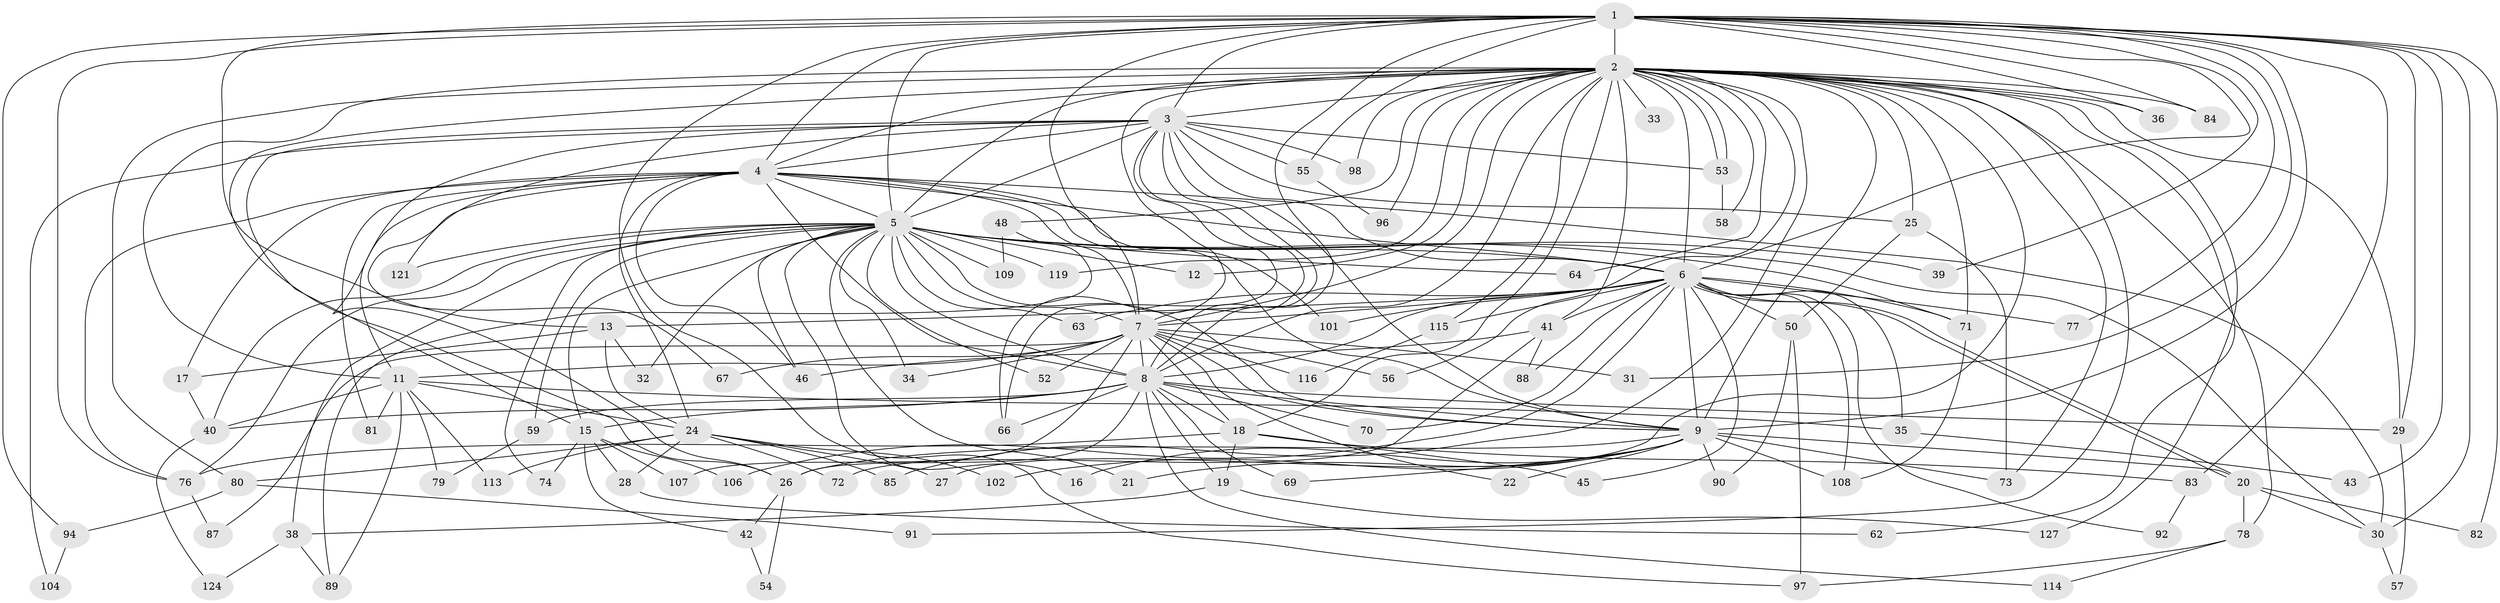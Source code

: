 // Generated by graph-tools (version 1.1) at 2025/23/03/03/25 07:23:42]
// undirected, 97 vertices, 232 edges
graph export_dot {
graph [start="1"]
  node [color=gray90,style=filled];
  1 [super="+123"];
  2 [super="+10"];
  3 [super="+49"];
  4 [super="+95"];
  5 [super="+126"];
  6 [super="+111"];
  7 [super="+125"];
  8 [super="+14"];
  9 [super="+68"];
  11 [super="+61"];
  12;
  13;
  15 [super="+65"];
  16 [super="+23"];
  17 [super="+47"];
  18 [super="+75"];
  19;
  20 [super="+117"];
  21;
  22;
  24 [super="+105"];
  25;
  26 [super="+37"];
  27;
  28;
  29 [super="+44"];
  30 [super="+110"];
  31;
  32;
  33;
  34;
  35;
  36;
  38 [super="+103"];
  39 [super="+60"];
  40 [super="+51"];
  41 [super="+86"];
  42;
  43;
  45;
  46 [super="+99"];
  48;
  50;
  52;
  53 [super="+122"];
  54;
  55;
  56;
  57;
  58;
  59;
  62;
  63;
  64;
  66 [super="+93"];
  67;
  69;
  70;
  71 [super="+112"];
  72;
  73 [super="+118"];
  74;
  76 [super="+128"];
  77;
  78 [super="+100"];
  79;
  80;
  81;
  82;
  83;
  84;
  85;
  87;
  88;
  89;
  90;
  91;
  92;
  94;
  96;
  97;
  98;
  101;
  102;
  104;
  106;
  107;
  108 [super="+120"];
  109;
  113;
  114;
  115;
  116;
  119;
  121;
  124;
  127;
  1 -- 2 [weight=2];
  1 -- 3;
  1 -- 4;
  1 -- 5;
  1 -- 6;
  1 -- 7;
  1 -- 8 [weight=2];
  1 -- 9;
  1 -- 13 [weight=2];
  1 -- 31;
  1 -- 36;
  1 -- 39;
  1 -- 43;
  1 -- 55;
  1 -- 76;
  1 -- 77;
  1 -- 82;
  1 -- 83;
  1 -- 84;
  1 -- 94;
  1 -- 97;
  1 -- 29;
  1 -- 30;
  2 -- 3 [weight=2];
  2 -- 4 [weight=2];
  2 -- 5 [weight=2];
  2 -- 6 [weight=2];
  2 -- 7 [weight=2];
  2 -- 8 [weight=2];
  2 -- 9 [weight=2];
  2 -- 11;
  2 -- 12;
  2 -- 26;
  2 -- 27;
  2 -- 33 [weight=2];
  2 -- 41 [weight=2];
  2 -- 48 [weight=2];
  2 -- 53;
  2 -- 53;
  2 -- 56;
  2 -- 58;
  2 -- 62;
  2 -- 64;
  2 -- 71;
  2 -- 73;
  2 -- 78;
  2 -- 80;
  2 -- 84;
  2 -- 91;
  2 -- 98;
  2 -- 115;
  2 -- 119;
  2 -- 18;
  2 -- 96;
  2 -- 36;
  2 -- 85;
  2 -- 25;
  2 -- 29;
  2 -- 127;
  2 -- 66;
  3 -- 4;
  3 -- 5;
  3 -- 6;
  3 -- 7;
  3 -- 8;
  3 -- 9;
  3 -- 15;
  3 -- 25;
  3 -- 55;
  3 -- 66;
  3 -- 98;
  3 -- 104;
  3 -- 121;
  3 -- 26;
  3 -- 53;
  4 -- 5;
  4 -- 6;
  4 -- 7;
  4 -- 8;
  4 -- 9;
  4 -- 11;
  4 -- 17;
  4 -- 24;
  4 -- 30;
  4 -- 46;
  4 -- 67;
  4 -- 81;
  4 -- 101;
  4 -- 76;
  5 -- 6;
  5 -- 7;
  5 -- 8 [weight=2];
  5 -- 9;
  5 -- 12;
  5 -- 15;
  5 -- 16;
  5 -- 21;
  5 -- 30;
  5 -- 32;
  5 -- 34;
  5 -- 38;
  5 -- 39 [weight=2];
  5 -- 40;
  5 -- 46;
  5 -- 52;
  5 -- 59;
  5 -- 63;
  5 -- 64;
  5 -- 71;
  5 -- 74;
  5 -- 109;
  5 -- 119;
  5 -- 121;
  5 -- 76;
  6 -- 7 [weight=3];
  6 -- 8;
  6 -- 9;
  6 -- 13;
  6 -- 20;
  6 -- 20;
  6 -- 35;
  6 -- 41;
  6 -- 45;
  6 -- 50;
  6 -- 63;
  6 -- 70;
  6 -- 77;
  6 -- 88;
  6 -- 92;
  6 -- 101;
  6 -- 106;
  6 -- 108;
  6 -- 115;
  6 -- 71;
  7 -- 8;
  7 -- 9;
  7 -- 18;
  7 -- 22;
  7 -- 31;
  7 -- 34;
  7 -- 52;
  7 -- 56;
  7 -- 67;
  7 -- 87;
  7 -- 107;
  7 -- 116;
  7 -- 11;
  8 -- 9;
  8 -- 18;
  8 -- 19;
  8 -- 29;
  8 -- 40;
  8 -- 66;
  8 -- 69;
  8 -- 70;
  8 -- 114;
  8 -- 59;
  8 -- 15;
  8 -- 26;
  9 -- 16 [weight=2];
  9 -- 21;
  9 -- 22;
  9 -- 26;
  9 -- 69;
  9 -- 73;
  9 -- 90;
  9 -- 102;
  9 -- 108;
  9 -- 20;
  11 -- 35;
  11 -- 79;
  11 -- 81;
  11 -- 89;
  11 -- 24;
  11 -- 40;
  11 -- 113;
  13 -- 17;
  13 -- 24;
  13 -- 32;
  15 -- 28;
  15 -- 42;
  15 -- 74;
  15 -- 106;
  15 -- 107;
  17 -- 40;
  18 -- 19;
  18 -- 45;
  18 -- 83;
  18 -- 76;
  19 -- 38;
  19 -- 127;
  20 -- 78;
  20 -- 82;
  20 -- 30;
  24 -- 27;
  24 -- 28;
  24 -- 72;
  24 -- 80;
  24 -- 85;
  24 -- 102;
  24 -- 113;
  25 -- 50;
  25 -- 73;
  26 -- 54;
  26 -- 42;
  28 -- 62;
  29 -- 57;
  30 -- 57;
  35 -- 43;
  38 -- 89;
  38 -- 124;
  40 -- 124;
  41 -- 72;
  41 -- 88;
  41 -- 46;
  42 -- 54;
  48 -- 89;
  48 -- 109;
  50 -- 90;
  50 -- 97;
  53 -- 58;
  55 -- 96;
  59 -- 79;
  71 -- 108;
  76 -- 87;
  78 -- 97;
  78 -- 114;
  80 -- 91;
  80 -- 94;
  83 -- 92;
  94 -- 104;
  115 -- 116;
}
